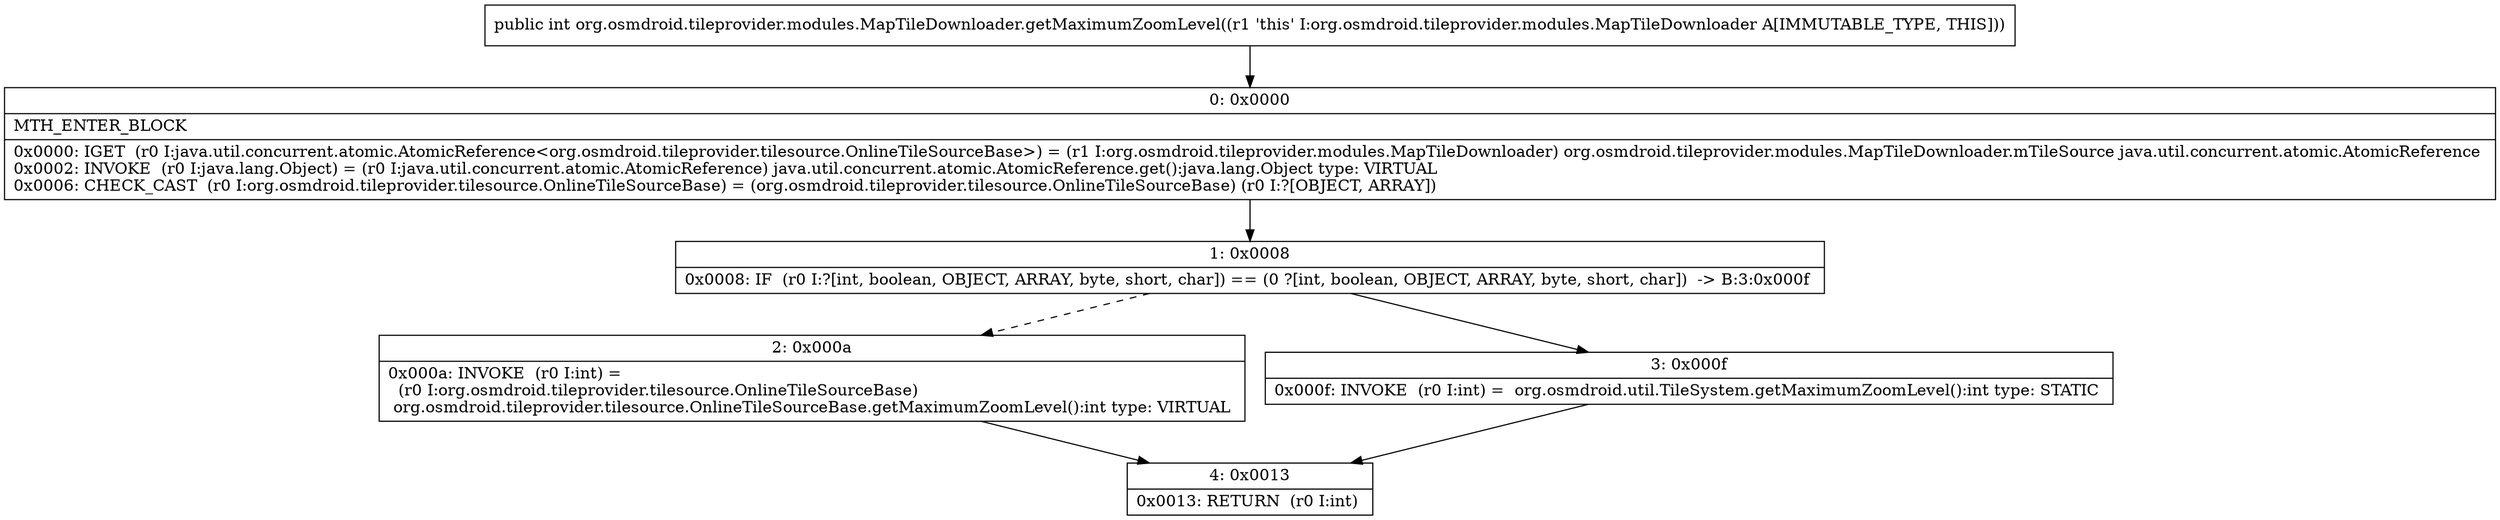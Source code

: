 digraph "CFG fororg.osmdroid.tileprovider.modules.MapTileDownloader.getMaximumZoomLevel()I" {
Node_0 [shape=record,label="{0\:\ 0x0000|MTH_ENTER_BLOCK\l|0x0000: IGET  (r0 I:java.util.concurrent.atomic.AtomicReference\<org.osmdroid.tileprovider.tilesource.OnlineTileSourceBase\>) = (r1 I:org.osmdroid.tileprovider.modules.MapTileDownloader) org.osmdroid.tileprovider.modules.MapTileDownloader.mTileSource java.util.concurrent.atomic.AtomicReference \l0x0002: INVOKE  (r0 I:java.lang.Object) = (r0 I:java.util.concurrent.atomic.AtomicReference) java.util.concurrent.atomic.AtomicReference.get():java.lang.Object type: VIRTUAL \l0x0006: CHECK_CAST  (r0 I:org.osmdroid.tileprovider.tilesource.OnlineTileSourceBase) = (org.osmdroid.tileprovider.tilesource.OnlineTileSourceBase) (r0 I:?[OBJECT, ARRAY]) \l}"];
Node_1 [shape=record,label="{1\:\ 0x0008|0x0008: IF  (r0 I:?[int, boolean, OBJECT, ARRAY, byte, short, char]) == (0 ?[int, boolean, OBJECT, ARRAY, byte, short, char])  \-\> B:3:0x000f \l}"];
Node_2 [shape=record,label="{2\:\ 0x000a|0x000a: INVOKE  (r0 I:int) = \l  (r0 I:org.osmdroid.tileprovider.tilesource.OnlineTileSourceBase)\l org.osmdroid.tileprovider.tilesource.OnlineTileSourceBase.getMaximumZoomLevel():int type: VIRTUAL \l}"];
Node_3 [shape=record,label="{3\:\ 0x000f|0x000f: INVOKE  (r0 I:int) =  org.osmdroid.util.TileSystem.getMaximumZoomLevel():int type: STATIC \l}"];
Node_4 [shape=record,label="{4\:\ 0x0013|0x0013: RETURN  (r0 I:int) \l}"];
MethodNode[shape=record,label="{public int org.osmdroid.tileprovider.modules.MapTileDownloader.getMaximumZoomLevel((r1 'this' I:org.osmdroid.tileprovider.modules.MapTileDownloader A[IMMUTABLE_TYPE, THIS])) }"];
MethodNode -> Node_0;
Node_0 -> Node_1;
Node_1 -> Node_2[style=dashed];
Node_1 -> Node_3;
Node_2 -> Node_4;
Node_3 -> Node_4;
}

